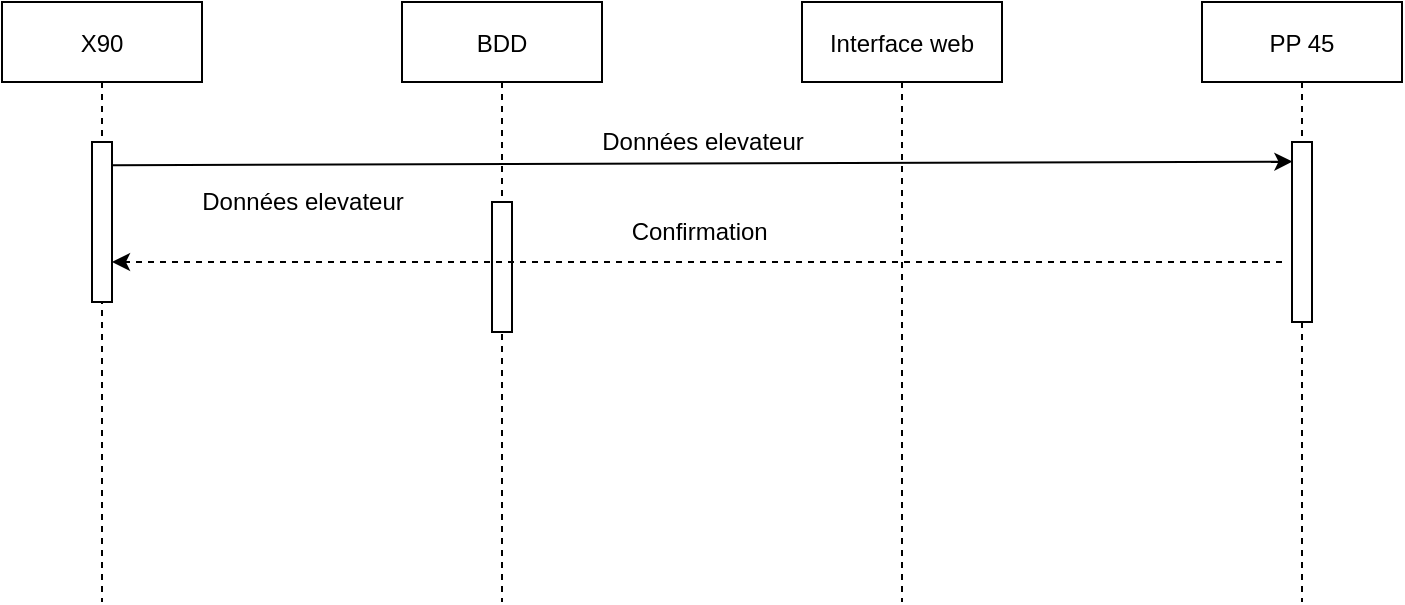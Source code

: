 <mxfile version="20.8.10" type="device"><diagram id="kgpKYQtTHZ0yAKxKKP6v" name="Page-1"><mxGraphModel dx="863" dy="505" grid="1" gridSize="15" guides="1" tooltips="1" connect="1" arrows="1" fold="1" page="1" pageScale="1" pageWidth="850" pageHeight="1100" math="0" shadow="0"><root><mxCell id="0"/><mxCell id="1" parent="0"/><mxCell id="3nuBFxr9cyL0pnOWT2aG-1" value="X90" style="shape=umlLifeline;perimeter=lifelinePerimeter;container=1;collapsible=0;recursiveResize=0;rounded=0;shadow=0;strokeWidth=1;" parent="1" vertex="1"><mxGeometry x="60" y="80" width="100" height="300" as="geometry"/></mxCell><mxCell id="3nuBFxr9cyL0pnOWT2aG-2" value="" style="points=[];perimeter=orthogonalPerimeter;rounded=0;shadow=0;strokeWidth=1;" parent="3nuBFxr9cyL0pnOWT2aG-1" vertex="1"><mxGeometry x="45" y="70" width="10" height="80" as="geometry"/></mxCell><mxCell id="3nuBFxr9cyL0pnOWT2aG-5" value="BDD" style="shape=umlLifeline;perimeter=lifelinePerimeter;container=1;collapsible=0;recursiveResize=0;rounded=0;shadow=0;strokeWidth=1;" parent="1" vertex="1"><mxGeometry x="260" y="80" width="100" height="300" as="geometry"/></mxCell><mxCell id="3nuBFxr9cyL0pnOWT2aG-6" value="" style="points=[];perimeter=orthogonalPerimeter;rounded=0;shadow=0;strokeWidth=1;" parent="3nuBFxr9cyL0pnOWT2aG-5" vertex="1"><mxGeometry x="45" y="100" width="10" height="65" as="geometry"/></mxCell><mxCell id="t8fMPtyQqcAYxedCCUuZ-3" value="Interface web" style="shape=umlLifeline;perimeter=lifelinePerimeter;container=1;collapsible=0;recursiveResize=0;rounded=0;shadow=0;strokeWidth=1;" parent="1" vertex="1"><mxGeometry x="460" y="80" width="100" height="300" as="geometry"/></mxCell><mxCell id="t8fMPtyQqcAYxedCCUuZ-5" value="PP 45" style="shape=umlLifeline;perimeter=lifelinePerimeter;container=1;collapsible=0;recursiveResize=0;rounded=0;shadow=0;strokeWidth=1;" parent="1" vertex="1"><mxGeometry x="660" y="80" width="100" height="300" as="geometry"/></mxCell><mxCell id="t8fMPtyQqcAYxedCCUuZ-6" value="" style="points=[];perimeter=orthogonalPerimeter;rounded=0;shadow=0;strokeWidth=1;" parent="t8fMPtyQqcAYxedCCUuZ-5" vertex="1"><mxGeometry x="45" y="70" width="10" height="90" as="geometry"/></mxCell><mxCell id="z4oFyytcyAiERU2iJ8kU-2" value="" style="endArrow=classic;html=1;rounded=0;exitX=1.011;exitY=0.145;exitDx=0;exitDy=0;exitPerimeter=0;entryX=0.02;entryY=0.109;entryDx=0;entryDy=0;entryPerimeter=0;" parent="1" source="3nuBFxr9cyL0pnOWT2aG-2" target="t8fMPtyQqcAYxedCCUuZ-6" edge="1"><mxGeometry width="50" height="50" relative="1" as="geometry"><mxPoint x="115.0" y="172.18" as="sourcePoint"/><mxPoint x="700" y="172" as="targetPoint"/><Array as="points"/></mxGeometry></mxCell><mxCell id="z4oFyytcyAiERU2iJ8kU-5" value="Données elevateur" style="text;html=1;align=center;verticalAlign=middle;resizable=0;points=[];autosize=1;strokeColor=none;fillColor=none;" parent="1" vertex="1"><mxGeometry x="350" y="135" width="120" height="30" as="geometry"/></mxCell><mxCell id="z4oFyytcyAiERU2iJ8kU-6" value="" style="endArrow=classic;html=1;rounded=0;dashed=1;" parent="1" target="3nuBFxr9cyL0pnOWT2aG-2" edge="1"><mxGeometry width="50" height="50" relative="1" as="geometry"><mxPoint x="700" y="210" as="sourcePoint"/><mxPoint x="30" y="170" as="targetPoint"/><Array as="points"/></mxGeometry></mxCell><mxCell id="z4oFyytcyAiERU2iJ8kU-8" value="Confirmation&amp;nbsp;" style="text;html=1;align=center;verticalAlign=middle;resizable=0;points=[];autosize=1;strokeColor=none;fillColor=none;" parent="1" vertex="1"><mxGeometry x="365" y="180" width="90" height="30" as="geometry"/></mxCell><mxCell id="n_cBsaez1GLMydQ3fsAQ-1" value="Données elevateur" style="text;html=1;align=center;verticalAlign=middle;resizable=0;points=[];autosize=1;strokeColor=none;fillColor=none;strokeWidth=1;rotation=0;" vertex="1" parent="1"><mxGeometry x="150" y="165" width="120" height="30" as="geometry"/></mxCell></root></mxGraphModel></diagram></mxfile>